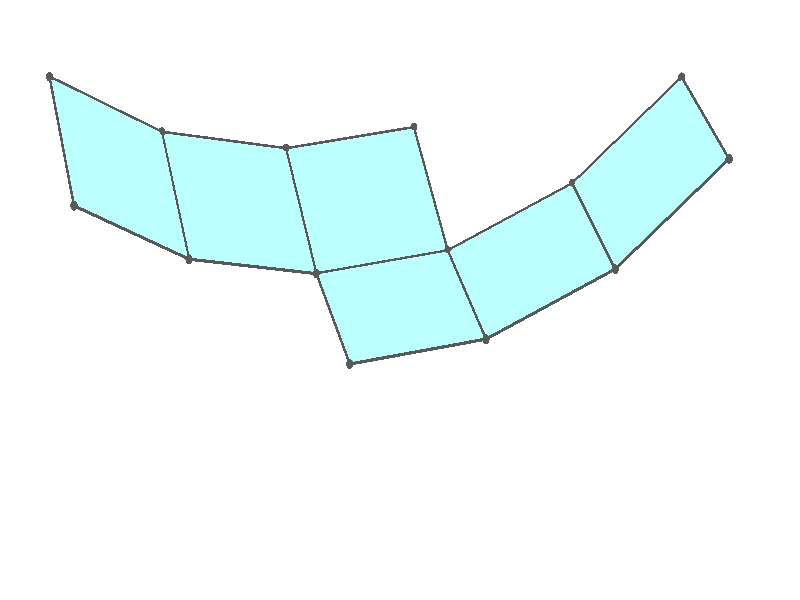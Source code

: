 #version 3.7;
global_settings{assumed_gamma 1.0}
camera{perspective location <18.750000000000000000000000, 10.825317547305481014063844, 12.499999999999996447286321> right <0.133333333333333331482962, -0.230940107675850353485814, -0.000000000000000000000000> up <-0.064951905283832905846353, -0.037499999999999998612221, 0.129903810567665811692706> direction <0.750000000000000111022302, 0.433012701892219298294151, 0.499999999999999944488849> sky <-0.433012701892219298294151, -0.249999999999999944488849, 0.866025403784438707610605> look_at <18.000000000000000000000000, 10.392304845413262270881205, 11.999999999999996447286321>}
light_source{<18.750000000000000000000000, 10.825317547305481014063844, 12.499999999999996447286321> rgb<1.0,1.0,1.0>}
background{rgb<1,1,1>}
union{union{object{union{sphere{<0.000000000000000049995996, 0.816496580927725923437777, -0.042880626913683439482838>,0.029999999999999998889777}sphere{<-0.816496580927725923437777, 0.000000000000000099991992, -0.042880626913683439482838>,0.029999999999999998889777}sphere{<-0.000000000000000149987989, -0.816496580927725923437777, -0.042880626913683439482838>,0.029999999999999998889777}sphere{<0.816496580927725923437777, -0.000000000000000199983985, -0.042880626913683439482838>,0.029999999999999998889777}} pigment{rgb<0.1,0.1,0.1>}}object{union{cylinder{<0.000000000000000049995996, 0.816496580927725923437777, -0.042880626913683439482838>,<-0.816496580927725923437777, 0.000000000000000099991992, -0.042880626913683439482838>,0.010000000000000000208167}cylinder{<-0.816496580927725923437777, 0.000000000000000099991992, -0.042880626913683439482838>,<-0.000000000000000149987989, -0.816496580927725923437777, -0.042880626913683439482838>,0.010000000000000000208167}cylinder{<-0.000000000000000149987989, -0.816496580927725923437777, -0.042880626913683439482838>,<0.816496580927725923437777, -0.000000000000000199983985, -0.042880626913683439482838>,0.010000000000000000208167}cylinder{<0.816496580927725923437777, -0.000000000000000199983985, -0.042880626913683439482838>,<0.000000000000000049995996, 0.816496580927725923437777, -0.042880626913683439482838>,0.010000000000000000208167}} pigment{rgb<0.1,0.1,0.1>}}object{polygon{4.000000000000000000000000,<0.000000000000000049995996, 0.816496580927725923437777, -0.042880626913683439482838>,<-0.816496580927725923437777, 0.000000000000000099991992, -0.042880626913683439482838>,<-0.000000000000000149987989, -0.816496580927725923437777, -0.042880626913683439482838>,<0.816496580927725923437777, -0.000000000000000199983985, -0.042880626913683439482838>} pigment{rgbft<0.5,1.0,1.0,0.1,0.1>}}}union{object{union{sphere{<0.000000000000000000000000, 0.816496580927726034460079, -0.042880626913683717038595>,0.029999999999999998889777}sphere{<-0.816496580927725923437777, 0.000000000000000222044605, -0.042880626913683717038595>,0.029999999999999998889777}sphere{<-1.598116591112636708515993, 0.781620010184911007122821, 0.290996075912993090728520>,0.029999999999999998889777}sphere{<-0.781620010184910785078216, 1.598116591112636930560598, 0.290996075912993146239671>,0.029999999999999998889777}} pigment{rgb<0.1,0.1,0.1>}}object{union{cylinder{<0.000000000000000000000000, 0.816496580927726034460079, -0.042880626913683717038595>,<-0.816496580927725923437777, 0.000000000000000222044605, -0.042880626913683717038595>,0.010000000000000000208167}cylinder{<-0.816496580927725923437777, 0.000000000000000222044605, -0.042880626913683717038595>,<-1.598116591112636708515993, 0.781620010184911007122821, 0.290996075912993090728520>,0.010000000000000000208167}cylinder{<-1.598116591112636708515993, 0.781620010184911007122821, 0.290996075912993090728520>,<-0.781620010184910785078216, 1.598116591112636930560598, 0.290996075912993146239671>,0.010000000000000000208167}cylinder{<-0.781620010184910785078216, 1.598116591112636930560598, 0.290996075912993146239671>,<0.000000000000000000000000, 0.816496580927726034460079, -0.042880626913683717038595>,0.010000000000000000208167}} pigment{rgb<0.1,0.1,0.1>}}object{polygon{4.000000000000000000000000,<0.000000000000000000000000, 0.816496580927726034460079, -0.042880626913683717038595>,<-0.816496580927725923437777, 0.000000000000000222044605, -0.042880626913683717038595>,<-1.598116591112636708515993, 0.781620010184911007122821, 0.290996075912993090728520>,<-0.781620010184910785078216, 1.598116591112636930560598, 0.290996075912993146239671>} pigment{rgbft<0.5,1.0,1.0,0.1,0.1>}}}union{object{union{sphere{<-1.461589806684766568167788, 2.278086387612492380583262, 0.930226460851962810849614>,0.029999999999999998889777}sphere{<-2.278086387612491936494052, 1.461589806684767012256998, 0.930226460851962810849614>,0.029999999999999998889777}sphere{<-1.598116591112636708515993, 0.781620010184911340189728, 0.290996075912993257261974>,0.029999999999999998889777}sphere{<-0.781620010184910896100519, 1.598116591112636708515993, 0.290996075912993257261974>,0.029999999999999998889777}} pigment{rgb<0.1,0.1,0.1>}}object{union{cylinder{<-1.461589806684766568167788, 2.278086387612492380583262, 0.930226460851962810849614>,<-2.278086387612491936494052, 1.461589806684767012256998, 0.930226460851962810849614>,0.010000000000000000208167}cylinder{<-2.278086387612491936494052, 1.461589806684767012256998, 0.930226460851962810849614>,<-1.598116591112636708515993, 0.781620010184911340189728, 0.290996075912993257261974>,0.010000000000000000208167}cylinder{<-1.598116591112636708515993, 0.781620010184911340189728, 0.290996075912993257261974>,<-0.781620010184910896100519, 1.598116591112636708515993, 0.290996075912993257261974>,0.010000000000000000208167}cylinder{<-0.781620010184910896100519, 1.598116591112636708515993, 0.290996075912993257261974>,<-1.461589806684766568167788, 2.278086387612492380583262, 0.930226460851962810849614>,0.010000000000000000208167}} pigment{rgb<0.1,0.1,0.1>}}object{polygon{4.000000000000000000000000,<-1.461589806684766568167788, 2.278086387612492380583262, 0.930226460851962810849614>,<-2.278086387612491936494052, 1.461589806684767012256998, 0.930226460851962810849614>,<-1.598116591112636708515993, 0.781620010184911340189728, 0.290996075912993257261974>,<-0.781620010184910896100519, 1.598116591112636708515993, 0.290996075912993257261974>} pigment{rgbft<0.5,1.0,1.0,0.1,0.1>}}}union{object{union{sphere{<-1.598116591112636708515993, -0.781620010184910452011309, 0.290996075912993035217369>,0.029999999999999998889777}sphere{<-0.816496580927725812415474, -0.000000000000000222044605, -0.042880626913683661527443>,0.029999999999999998889777}sphere{<-0.000000000000000333066907, -0.816496580927726034460079, -0.042880626913683661527443>,0.029999999999999998889777}sphere{<-0.781620010184910896100519, -1.598116591112636486471388, 0.290996075912993090728520>,0.029999999999999998889777}} pigment{rgb<0.1,0.1,0.1>}}object{union{cylinder{<-1.598116591112636708515993, -0.781620010184910452011309, 0.290996075912993035217369>,<-0.816496580927725812415474, -0.000000000000000222044605, -0.042880626913683661527443>,0.010000000000000000208167}cylinder{<-0.816496580927725812415474, -0.000000000000000222044605, -0.042880626913683661527443>,<-0.000000000000000333066907, -0.816496580927726034460079, -0.042880626913683661527443>,0.010000000000000000208167}cylinder{<-0.000000000000000333066907, -0.816496580927726034460079, -0.042880626913683661527443>,<-0.781620010184910896100519, -1.598116591112636486471388, 0.290996075912993090728520>,0.010000000000000000208167}cylinder{<-0.781620010184910896100519, -1.598116591112636486471388, 0.290996075912993090728520>,<-1.598116591112636708515993, -0.781620010184910452011309, 0.290996075912993035217369>,0.010000000000000000208167}} pigment{rgb<0.1,0.1,0.1>}}object{polygon{4.000000000000000000000000,<-1.598116591112636708515993, -0.781620010184910452011309, 0.290996075912993035217369>,<-0.816496580927725812415474, -0.000000000000000222044605, -0.042880626913683661527443>,<-0.000000000000000333066907, -0.816496580927726034460079, -0.042880626913683661527443>,<-0.781620010184910896100519, -1.598116591112636486471388, 0.290996075912993090728520>} pigment{rgbft<0.5,1.0,1.0,0.1,0.1>}}}union{object{union{sphere{<0.068263392213934959151800, -2.311473209083612090353199, 0.610611268382477812011189>,0.029999999999999998889777}sphere{<0.849883402398845744230016, -1.529853198898701638341890, 0.276734565555800948732923>,0.029999999999999998889777}sphere{<-0.000000000000000222044605, -0.816496580927726034460079, -0.042880626913683883572048>,0.029999999999999998889777}sphere{<-0.781620010184911229167426, -1.598116591112636486471388, 0.290996075912992924195066>,0.029999999999999998889777}} pigment{rgb<0.1,0.1,0.1>}}object{union{cylinder{<0.068263392213934959151800, -2.311473209083612090353199, 0.610611268382477812011189>,<0.849883402398845744230016, -1.529853198898701638341890, 0.276734565555800948732923>,0.010000000000000000208167}cylinder{<0.849883402398845744230016, -1.529853198898701638341890, 0.276734565555800948732923>,<-0.000000000000000222044605, -0.816496580927726034460079, -0.042880626913683883572048>,0.010000000000000000208167}cylinder{<-0.000000000000000222044605, -0.816496580927726034460079, -0.042880626913683883572048>,<-0.781620010184911229167426, -1.598116591112636486471388, 0.290996075912992924195066>,0.010000000000000000208167}cylinder{<-0.781620010184911229167426, -1.598116591112636486471388, 0.290996075912992924195066>,<0.068263392213934959151800, -2.311473209083612090353199, 0.610611268382477812011189>,0.010000000000000000208167}} pigment{rgb<0.1,0.1,0.1>}}object{polygon{4.000000000000000000000000,<0.068263392213934959151800, -2.311473209083612090353199, 0.610611268382477812011189>,<0.849883402398845744230016, -1.529853198898701638341890, 0.276734565555800948732923>,<-0.000000000000000222044605, -0.816496580927726034460079, -0.042880626913683883572048>,<-0.781620010184911229167426, -1.598116591112636486471388, 0.290996075912992924195066>} pigment{rgbft<0.5,1.0,1.0,0.1,0.1>}}}union{object{union{sphere{<0.068263392213935070174102, -2.311473209083611646263989, 0.610611268382477812011189>,0.029999999999999998889777}sphere{<0.849883402398845744230016, -1.529853198898701638341890, 0.276734565555800893221772>,0.029999999999999998889777}sphere{<1.660548255225545499769169, -2.079127939071712116714252, 0.888660287790672631658140>,0.029999999999999998889777}sphere{<0.878928245040635047757860, -2.860747949256622568725561, 1.222536990617349550447557>,0.029999999999999998889777}} pigment{rgb<0.1,0.1,0.1>}}object{union{cylinder{<0.068263392213935070174102, -2.311473209083611646263989, 0.610611268382477812011189>,<0.849883402398845744230016, -1.529853198898701638341890, 0.276734565555800893221772>,0.010000000000000000208167}cylinder{<0.849883402398845744230016, -1.529853198898701638341890, 0.276734565555800893221772>,<1.660548255225545499769169, -2.079127939071712116714252, 0.888660287790672631658140>,0.010000000000000000208167}cylinder{<1.660548255225545499769169, -2.079127939071712116714252, 0.888660287790672631658140>,<0.878928245040635047757860, -2.860747949256622568725561, 1.222536990617349550447557>,0.010000000000000000208167}cylinder{<0.878928245040635047757860, -2.860747949256622568725561, 1.222536990617349550447557>,<0.068263392213935070174102, -2.311473209083611646263989, 0.610611268382477812011189>,0.010000000000000000208167}} pigment{rgb<0.1,0.1,0.1>}}object{polygon{4.000000000000000000000000,<0.068263392213935070174102, -2.311473209083611646263989, 0.610611268382477812011189>,<0.849883402398845744230016, -1.529853198898701638341890, 0.276734565555800893221772>,<1.660548255225545499769169, -2.079127939071712116714252, 0.888660287790672631658140>,<0.878928245040635047757860, -2.860747949256622568725561, 1.222536990617349550447557>} pigment{rgbft<0.5,1.0,1.0,0.1,0.1>}}}}
